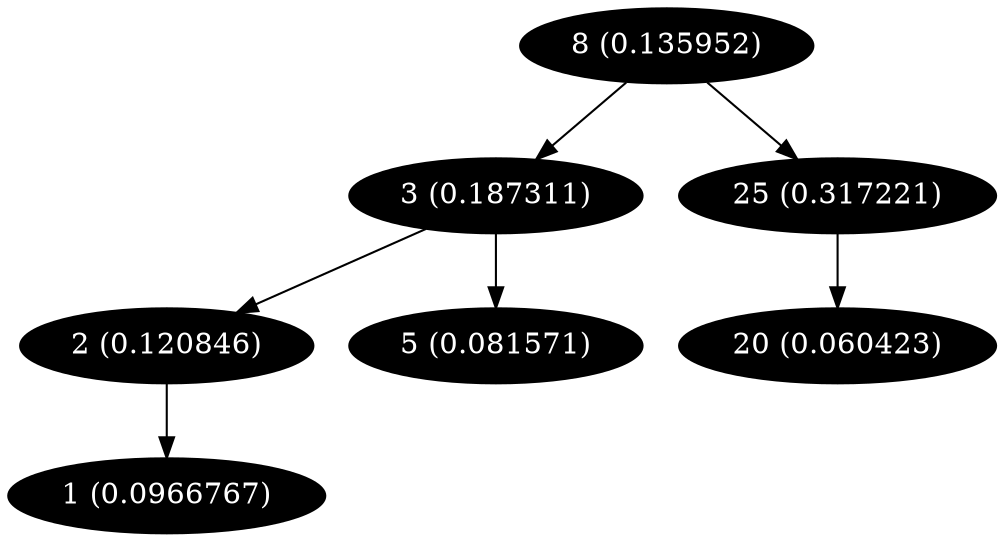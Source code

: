 digraph G {
	"8 (0.135952)" [style=filled, fillcolor=black, fontcolor=white];
	"8 (0.135952)" -> "3 (0.187311)";
	"3 (0.187311)" [style=filled, fillcolor=black, fontcolor=white];
	"3 (0.187311)" -> "2 (0.120846)";
	"2 (0.120846)" [style=filled, fillcolor=black, fontcolor=white];
	"2 (0.120846)" -> "1 (0.0966767)";
	"1 (0.0966767)" [style=filled, fillcolor=black, fontcolor=white];
	"3 (0.187311)" -> "5 (0.081571)";
	"5 (0.081571)" [style=filled, fillcolor=black, fontcolor=white];
	"8 (0.135952)" -> "25 (0.317221)";
	"25 (0.317221)" [style=filled, fillcolor=black, fontcolor=white];
	"25 (0.317221)" -> "20 (0.060423)";
	"20 (0.060423)" [style=filled, fillcolor=black, fontcolor=white];
}
